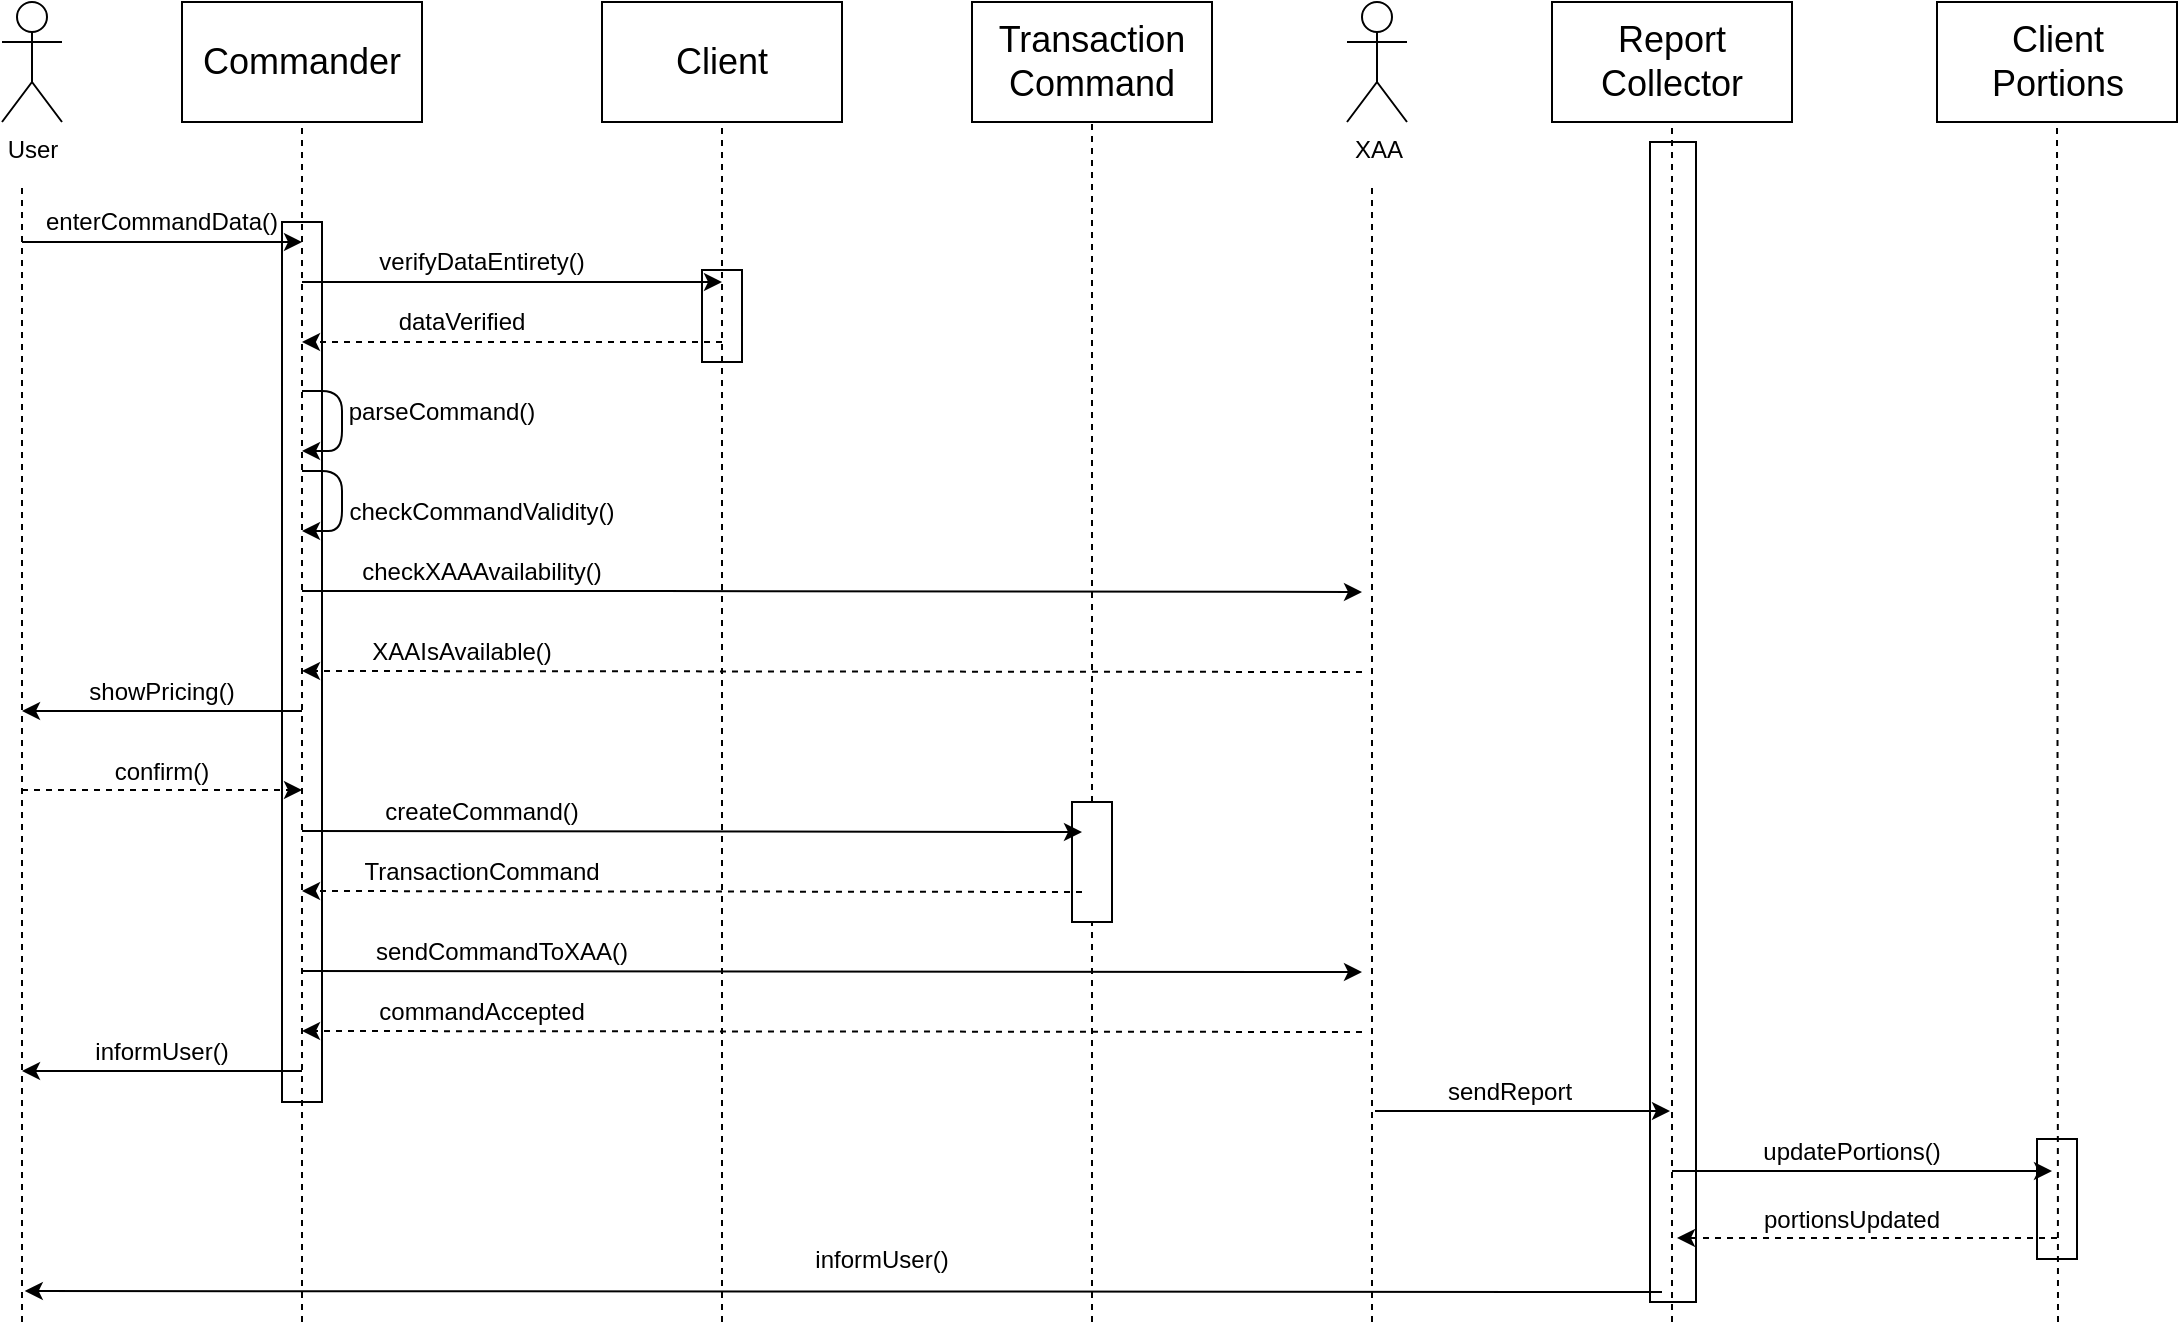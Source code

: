 <mxfile version="10.9.8" type="google"><diagram id="tI_dbjmj0w3EWYi4eY8d" name="Page-1"><mxGraphModel dx="1673" dy="899" grid="1" gridSize="10" guides="1" tooltips="1" connect="1" arrows="1" fold="1" page="1" pageScale="1" pageWidth="827" pageHeight="1169" math="0" shadow="0"><root><mxCell id="0"/><mxCell id="1" parent="0"/><mxCell id="H7RGbFCG196F0e_xeAcX-82" value="" style="rounded=0;whiteSpace=wrap;html=1;" vertex="1" parent="1"><mxGeometry x="1047.5" y="598.5" width="20" height="60" as="geometry"/></mxCell><mxCell id="H7RGbFCG196F0e_xeAcX-80" value="" style="rounded=0;whiteSpace=wrap;html=1;" vertex="1" parent="1"><mxGeometry x="854" y="100" width="23" height="580" as="geometry"/></mxCell><mxCell id="H7RGbFCG196F0e_xeAcX-73" value="" style="rounded=0;whiteSpace=wrap;html=1;" vertex="1" parent="1"><mxGeometry x="565" y="430" width="20" height="60" as="geometry"/></mxCell><mxCell id="H7RGbFCG196F0e_xeAcX-72" value="" style="rounded=0;whiteSpace=wrap;html=1;" vertex="1" parent="1"><mxGeometry x="380" y="164" width="20" height="46" as="geometry"/></mxCell><mxCell id="H7RGbFCG196F0e_xeAcX-71" value="" style="rounded=0;whiteSpace=wrap;html=1;" vertex="1" parent="1"><mxGeometry x="170" y="140" width="20" height="440" as="geometry"/></mxCell><mxCell id="H7RGbFCG196F0e_xeAcX-1" value="User" style="shape=umlActor;verticalLabelPosition=bottom;labelBackgroundColor=#ffffff;verticalAlign=top;html=1;outlineConnect=0;" vertex="1" parent="1"><mxGeometry x="30" y="30" width="30" height="60" as="geometry"/></mxCell><mxCell id="H7RGbFCG196F0e_xeAcX-2" value="&lt;font style=&quot;font-size: 18px&quot;&gt;Report&lt;br&gt;Collector&lt;br&gt;&lt;/font&gt;" style="rounded=0;whiteSpace=wrap;html=1;" vertex="1" parent="1"><mxGeometry x="805" y="30" width="120" height="60" as="geometry"/></mxCell><mxCell id="H7RGbFCG196F0e_xeAcX-3" value="&lt;font style=&quot;font-size: 18px&quot;&gt;Commander&lt;/font&gt;" style="rounded=0;whiteSpace=wrap;html=1;" vertex="1" parent="1"><mxGeometry x="120" y="30" width="120" height="60" as="geometry"/></mxCell><mxCell id="H7RGbFCG196F0e_xeAcX-4" value="&lt;font style=&quot;font-size: 18px&quot;&gt;Transaction&lt;br&gt;Command&lt;/font&gt;" style="rounded=0;whiteSpace=wrap;html=1;" vertex="1" parent="1"><mxGeometry x="515" y="30" width="120" height="60" as="geometry"/></mxCell><mxCell id="H7RGbFCG196F0e_xeAcX-5" value="" style="endArrow=none;dashed=1;html=1;" edge="1" parent="1"><mxGeometry width="50" height="50" relative="1" as="geometry"><mxPoint x="40" y="690" as="sourcePoint"/><mxPoint x="40" y="120" as="targetPoint"/></mxGeometry></mxCell><mxCell id="H7RGbFCG196F0e_xeAcX-6" value="" style="endArrow=none;dashed=1;html=1;entryX=0.5;entryY=1;entryDx=0;entryDy=0;" edge="1" parent="1" target="H7RGbFCG196F0e_xeAcX-3"><mxGeometry width="50" height="50" relative="1" as="geometry"><mxPoint x="180" y="690" as="sourcePoint"/><mxPoint x="220" y="120" as="targetPoint"/><Array as="points"/></mxGeometry></mxCell><mxCell id="H7RGbFCG196F0e_xeAcX-7" value="" style="endArrow=none;dashed=1;html=1;entryX=0.5;entryY=1;entryDx=0;entryDy=0;" edge="1" parent="1" source="H7RGbFCG196F0e_xeAcX-73" target="H7RGbFCG196F0e_xeAcX-4"><mxGeometry width="50" height="50" relative="1" as="geometry"><mxPoint x="575" y="690" as="sourcePoint"/><mxPoint x="615" y="110" as="targetPoint"/></mxGeometry></mxCell><mxCell id="H7RGbFCG196F0e_xeAcX-8" value="" style="endArrow=none;dashed=1;html=1;entryX=0.5;entryY=1;entryDx=0;entryDy=0;" edge="1" parent="1" target="H7RGbFCG196F0e_xeAcX-2"><mxGeometry width="50" height="50" relative="1" as="geometry"><mxPoint x="865" y="690" as="sourcePoint"/><mxPoint x="945" y="280" as="targetPoint"/></mxGeometry></mxCell><mxCell id="H7RGbFCG196F0e_xeAcX-9" value="" style="endArrow=classic;html=1;" edge="1" parent="1"><mxGeometry width="50" height="50" relative="1" as="geometry"><mxPoint x="40" y="150" as="sourcePoint"/><mxPoint x="180" y="150" as="targetPoint"/></mxGeometry></mxCell><mxCell id="H7RGbFCG196F0e_xeAcX-12" value="enterCommandData()" style="text;html=1;strokeColor=none;fillColor=none;align=center;verticalAlign=middle;whiteSpace=wrap;rounded=0;" vertex="1" parent="1"><mxGeometry x="90" y="130" width="40" height="20" as="geometry"/></mxCell><mxCell id="H7RGbFCG196F0e_xeAcX-13" value="" style="endArrow=classic;html=1;" edge="1" parent="1"><mxGeometry width="50" height="50" relative="1" as="geometry"><mxPoint x="180" y="224.5" as="sourcePoint"/><mxPoint x="180" y="254.5" as="targetPoint"/><Array as="points"><mxPoint x="200" y="224.5"/><mxPoint x="200" y="254.5"/></Array></mxGeometry></mxCell><mxCell id="H7RGbFCG196F0e_xeAcX-14" value="parseCommand()" style="text;html=1;strokeColor=none;fillColor=none;align=center;verticalAlign=middle;whiteSpace=wrap;rounded=0;" vertex="1" parent="1"><mxGeometry x="230" y="224.5" width="40" height="20" as="geometry"/></mxCell><mxCell id="H7RGbFCG196F0e_xeAcX-15" value="" style="endArrow=classic;html=1;" edge="1" parent="1"><mxGeometry width="50" height="50" relative="1" as="geometry"><mxPoint x="180" y="264.5" as="sourcePoint"/><mxPoint x="180" y="294.5" as="targetPoint"/><Array as="points"><mxPoint x="200" y="264.5"/><mxPoint x="200" y="294.5"/></Array></mxGeometry></mxCell><mxCell id="H7RGbFCG196F0e_xeAcX-16" value="checkCommandValidity()" style="text;html=1;strokeColor=none;fillColor=none;align=center;verticalAlign=middle;whiteSpace=wrap;rounded=0;" vertex="1" parent="1"><mxGeometry x="250" y="274.5" width="40" height="20" as="geometry"/></mxCell><mxCell id="H7RGbFCG196F0e_xeAcX-17" value="" style="endArrow=classic;html=1;" edge="1" parent="1"><mxGeometry width="50" height="50" relative="1" as="geometry"><mxPoint x="180" y="324.5" as="sourcePoint"/><mxPoint x="710" y="325" as="targetPoint"/><Array as="points"><mxPoint x="200" y="324.5"/><mxPoint x="350" y="324.5"/></Array></mxGeometry></mxCell><mxCell id="H7RGbFCG196F0e_xeAcX-18" value="checkXAAAvailability()" style="text;html=1;strokeColor=none;fillColor=none;align=center;verticalAlign=middle;whiteSpace=wrap;rounded=0;" vertex="1" parent="1"><mxGeometry x="250" y="304.5" width="40" height="20" as="geometry"/></mxCell><mxCell id="H7RGbFCG196F0e_xeAcX-20" value="" style="endArrow=classic;html=1;" edge="1" parent="1"><mxGeometry width="50" height="50" relative="1" as="geometry"><mxPoint x="180" y="384.5" as="sourcePoint"/><mxPoint x="40" y="384.5" as="targetPoint"/></mxGeometry></mxCell><mxCell id="H7RGbFCG196F0e_xeAcX-21" value="showPricing()" style="text;html=1;strokeColor=none;fillColor=none;align=center;verticalAlign=middle;whiteSpace=wrap;rounded=0;" vertex="1" parent="1"><mxGeometry x="90" y="364.5" width="40" height="20" as="geometry"/></mxCell><mxCell id="H7RGbFCG196F0e_xeAcX-23" value="" style="endArrow=classic;html=1;dashed=1;" edge="1" parent="1"><mxGeometry width="50" height="50" relative="1" as="geometry"><mxPoint x="40" y="424" as="sourcePoint"/><mxPoint x="180" y="424" as="targetPoint"/></mxGeometry></mxCell><mxCell id="H7RGbFCG196F0e_xeAcX-24" value="confirm()" style="text;html=1;strokeColor=none;fillColor=none;align=center;verticalAlign=middle;whiteSpace=wrap;rounded=0;" vertex="1" parent="1"><mxGeometry x="90" y="404.5" width="40" height="20" as="geometry"/></mxCell><mxCell id="H7RGbFCG196F0e_xeAcX-32" value="XAA" style="shape=umlActor;verticalLabelPosition=bottom;labelBackgroundColor=#ffffff;verticalAlign=top;html=1;outlineConnect=0;" vertex="1" parent="1"><mxGeometry x="702.5" y="30" width="30" height="60" as="geometry"/></mxCell><mxCell id="H7RGbFCG196F0e_xeAcX-38" value="" style="endArrow=none;dashed=1;html=1;" edge="1" parent="1"><mxGeometry width="50" height="50" relative="1" as="geometry"><mxPoint x="715" y="690" as="sourcePoint"/><mxPoint x="715" y="120" as="targetPoint"/></mxGeometry></mxCell><mxCell id="H7RGbFCG196F0e_xeAcX-39" value="" style="endArrow=classic;html=1;dashed=1;" edge="1" parent="1"><mxGeometry width="50" height="50" relative="1" as="geometry"><mxPoint x="710" y="365" as="sourcePoint"/><mxPoint x="180" y="364.5" as="targetPoint"/></mxGeometry></mxCell><mxCell id="H7RGbFCG196F0e_xeAcX-40" value="XAAIsAvailable()" style="text;html=1;strokeColor=none;fillColor=none;align=center;verticalAlign=middle;whiteSpace=wrap;rounded=0;" vertex="1" parent="1"><mxGeometry x="240" y="344.5" width="40" height="20" as="geometry"/></mxCell><mxCell id="H7RGbFCG196F0e_xeAcX-41" value="" style="endArrow=classic;html=1;" edge="1" parent="1"><mxGeometry width="50" height="50" relative="1" as="geometry"><mxPoint x="180" y="444.5" as="sourcePoint"/><mxPoint x="570" y="445" as="targetPoint"/></mxGeometry></mxCell><mxCell id="H7RGbFCG196F0e_xeAcX-42" value="createCommand()" style="text;html=1;strokeColor=none;fillColor=none;align=center;verticalAlign=middle;whiteSpace=wrap;rounded=0;" vertex="1" parent="1"><mxGeometry x="250" y="424.5" width="40" height="20" as="geometry"/></mxCell><mxCell id="H7RGbFCG196F0e_xeAcX-43" value="" style="endArrow=classic;html=1;dashed=1;" edge="1" parent="1"><mxGeometry width="50" height="50" relative="1" as="geometry"><mxPoint x="570" y="475" as="sourcePoint"/><mxPoint x="180" y="474.5" as="targetPoint"/></mxGeometry></mxCell><mxCell id="H7RGbFCG196F0e_xeAcX-45" value="TransactionCommand" style="text;html=1;strokeColor=none;fillColor=none;align=center;verticalAlign=middle;whiteSpace=wrap;rounded=0;" vertex="1" parent="1"><mxGeometry x="250" y="454.5" width="40" height="20" as="geometry"/></mxCell><mxCell id="H7RGbFCG196F0e_xeAcX-46" value="" style="endArrow=classic;html=1;" edge="1" parent="1"><mxGeometry width="50" height="50" relative="1" as="geometry"><mxPoint x="180" y="514.5" as="sourcePoint"/><mxPoint x="710" y="515" as="targetPoint"/></mxGeometry></mxCell><mxCell id="H7RGbFCG196F0e_xeAcX-47" value="sendCommandToXAA()" style="text;html=1;strokeColor=none;fillColor=none;align=center;verticalAlign=middle;whiteSpace=wrap;rounded=0;" vertex="1" parent="1"><mxGeometry x="260" y="494.5" width="40" height="20" as="geometry"/></mxCell><mxCell id="H7RGbFCG196F0e_xeAcX-48" value="" style="endArrow=classic;html=1;dashed=1;" edge="1" parent="1"><mxGeometry width="50" height="50" relative="1" as="geometry"><mxPoint x="710" y="545" as="sourcePoint"/><mxPoint x="180" y="544.5" as="targetPoint"/></mxGeometry></mxCell><mxCell id="H7RGbFCG196F0e_xeAcX-49" value="commandAccepted" style="text;html=1;strokeColor=none;fillColor=none;align=center;verticalAlign=middle;whiteSpace=wrap;rounded=0;" vertex="1" parent="1"><mxGeometry x="250" y="524.5" width="40" height="20" as="geometry"/></mxCell><mxCell id="H7RGbFCG196F0e_xeAcX-50" value="" style="endArrow=classic;html=1;" edge="1" parent="1"><mxGeometry width="50" height="50" relative="1" as="geometry"><mxPoint x="180" y="564.5" as="sourcePoint"/><mxPoint x="40" y="564.5" as="targetPoint"/></mxGeometry></mxCell><mxCell id="H7RGbFCG196F0e_xeAcX-51" value="informUser()" style="text;html=1;strokeColor=none;fillColor=none;align=center;verticalAlign=middle;whiteSpace=wrap;rounded=0;" vertex="1" parent="1"><mxGeometry x="90" y="544.5" width="40" height="20" as="geometry"/></mxCell><mxCell id="H7RGbFCG196F0e_xeAcX-52" value="" style="endArrow=classic;html=1;" edge="1" parent="1"><mxGeometry width="50" height="50" relative="1" as="geometry"><mxPoint x="716.5" y="584.5" as="sourcePoint"/><mxPoint x="864" y="584.5" as="targetPoint"/></mxGeometry></mxCell><mxCell id="H7RGbFCG196F0e_xeAcX-53" value="sendReport" style="text;html=1;strokeColor=none;fillColor=none;align=center;verticalAlign=middle;whiteSpace=wrap;rounded=0;" vertex="1" parent="1"><mxGeometry x="764" y="564.5" width="40" height="20" as="geometry"/></mxCell><mxCell id="H7RGbFCG196F0e_xeAcX-54" value="&lt;font style=&quot;font-size: 18px&quot;&gt;Client&lt;br&gt;Portions&lt;/font&gt;" style="rounded=0;whiteSpace=wrap;html=1;" vertex="1" parent="1"><mxGeometry x="997.5" y="30" width="120" height="60" as="geometry"/></mxCell><mxCell id="H7RGbFCG196F0e_xeAcX-55" value="" style="endArrow=none;dashed=1;html=1;entryX=0.5;entryY=1;entryDx=0;entryDy=0;" edge="1" parent="1" target="H7RGbFCG196F0e_xeAcX-54"><mxGeometry width="50" height="50" relative="1" as="geometry"><mxPoint x="1058" y="690" as="sourcePoint"/><mxPoint x="1095" y="190" as="targetPoint"/></mxGeometry></mxCell><mxCell id="H7RGbFCG196F0e_xeAcX-56" value="" style="endArrow=classic;html=1;" edge="1" parent="1"><mxGeometry width="50" height="50" relative="1" as="geometry"><mxPoint x="865" y="614.5" as="sourcePoint"/><mxPoint x="1055" y="614.5" as="targetPoint"/></mxGeometry></mxCell><mxCell id="H7RGbFCG196F0e_xeAcX-57" value="updatePortions()" style="text;html=1;strokeColor=none;fillColor=none;align=center;verticalAlign=middle;whiteSpace=wrap;rounded=0;" vertex="1" parent="1"><mxGeometry x="935" y="594.5" width="40" height="20" as="geometry"/></mxCell><mxCell id="H7RGbFCG196F0e_xeAcX-58" value="" style="endArrow=classic;html=1;dashed=1;" edge="1" parent="1"><mxGeometry width="50" height="50" relative="1" as="geometry"><mxPoint x="1057.5" y="648" as="sourcePoint"/><mxPoint x="867.5" y="648" as="targetPoint"/></mxGeometry></mxCell><mxCell id="H7RGbFCG196F0e_xeAcX-59" value="portionsUpdated" style="text;html=1;strokeColor=none;fillColor=none;align=center;verticalAlign=middle;whiteSpace=wrap;rounded=0;" vertex="1" parent="1"><mxGeometry x="935" y="628.5" width="40" height="20" as="geometry"/></mxCell><mxCell id="H7RGbFCG196F0e_xeAcX-60" value="" style="endArrow=classic;html=1;" edge="1" parent="1"><mxGeometry width="50" height="50" relative="1" as="geometry"><mxPoint x="860" y="675" as="sourcePoint"/><mxPoint x="41.379" y="674.5" as="targetPoint"/></mxGeometry></mxCell><mxCell id="H7RGbFCG196F0e_xeAcX-61" value="informUser()" style="text;html=1;strokeColor=none;fillColor=none;align=center;verticalAlign=middle;whiteSpace=wrap;rounded=0;" vertex="1" parent="1"><mxGeometry x="450" y="648.5" width="40" height="20" as="geometry"/></mxCell><mxCell id="H7RGbFCG196F0e_xeAcX-63" value="&lt;font style=&quot;font-size: 18px&quot;&gt;Client&lt;/font&gt;" style="rounded=0;whiteSpace=wrap;html=1;" vertex="1" parent="1"><mxGeometry x="330" y="30" width="120" height="60" as="geometry"/></mxCell><mxCell id="H7RGbFCG196F0e_xeAcX-64" value="" style="endArrow=none;dashed=1;html=1;entryX=0.5;entryY=1;entryDx=0;entryDy=0;" edge="1" parent="1" target="H7RGbFCG196F0e_xeAcX-63"><mxGeometry width="50" height="50" relative="1" as="geometry"><mxPoint x="390" y="690" as="sourcePoint"/><mxPoint x="155" y="710" as="targetPoint"/></mxGeometry></mxCell><mxCell id="H7RGbFCG196F0e_xeAcX-65" value="" style="endArrow=classic;html=1;" edge="1" parent="1"><mxGeometry width="50" height="50" relative="1" as="geometry"><mxPoint x="180" y="170" as="sourcePoint"/><mxPoint x="390" y="170" as="targetPoint"/></mxGeometry></mxCell><mxCell id="H7RGbFCG196F0e_xeAcX-66" value="verifyDataEntirety()" style="text;html=1;strokeColor=none;fillColor=none;align=center;verticalAlign=middle;whiteSpace=wrap;rounded=0;" vertex="1" parent="1"><mxGeometry x="250" y="150" width="40" height="20" as="geometry"/></mxCell><mxCell id="H7RGbFCG196F0e_xeAcX-67" value="" style="endArrow=classic;html=1;dashed=1;" edge="1" parent="1"><mxGeometry width="50" height="50" relative="1" as="geometry"><mxPoint x="390" y="200" as="sourcePoint"/><mxPoint x="180" y="200" as="targetPoint"/></mxGeometry></mxCell><mxCell id="H7RGbFCG196F0e_xeAcX-68" value="dataVerified" style="text;html=1;strokeColor=none;fillColor=none;align=center;verticalAlign=middle;whiteSpace=wrap;rounded=0;" vertex="1" parent="1"><mxGeometry x="240" y="180" width="40" height="20" as="geometry"/></mxCell><mxCell id="H7RGbFCG196F0e_xeAcX-74" value="" style="endArrow=none;dashed=1;html=1;entryX=0.5;entryY=1;entryDx=0;entryDy=0;" edge="1" parent="1" target="H7RGbFCG196F0e_xeAcX-73"><mxGeometry width="50" height="50" relative="1" as="geometry"><mxPoint x="575" y="690" as="sourcePoint"/><mxPoint x="575" y="90" as="targetPoint"/></mxGeometry></mxCell></root></mxGraphModel></diagram></mxfile>